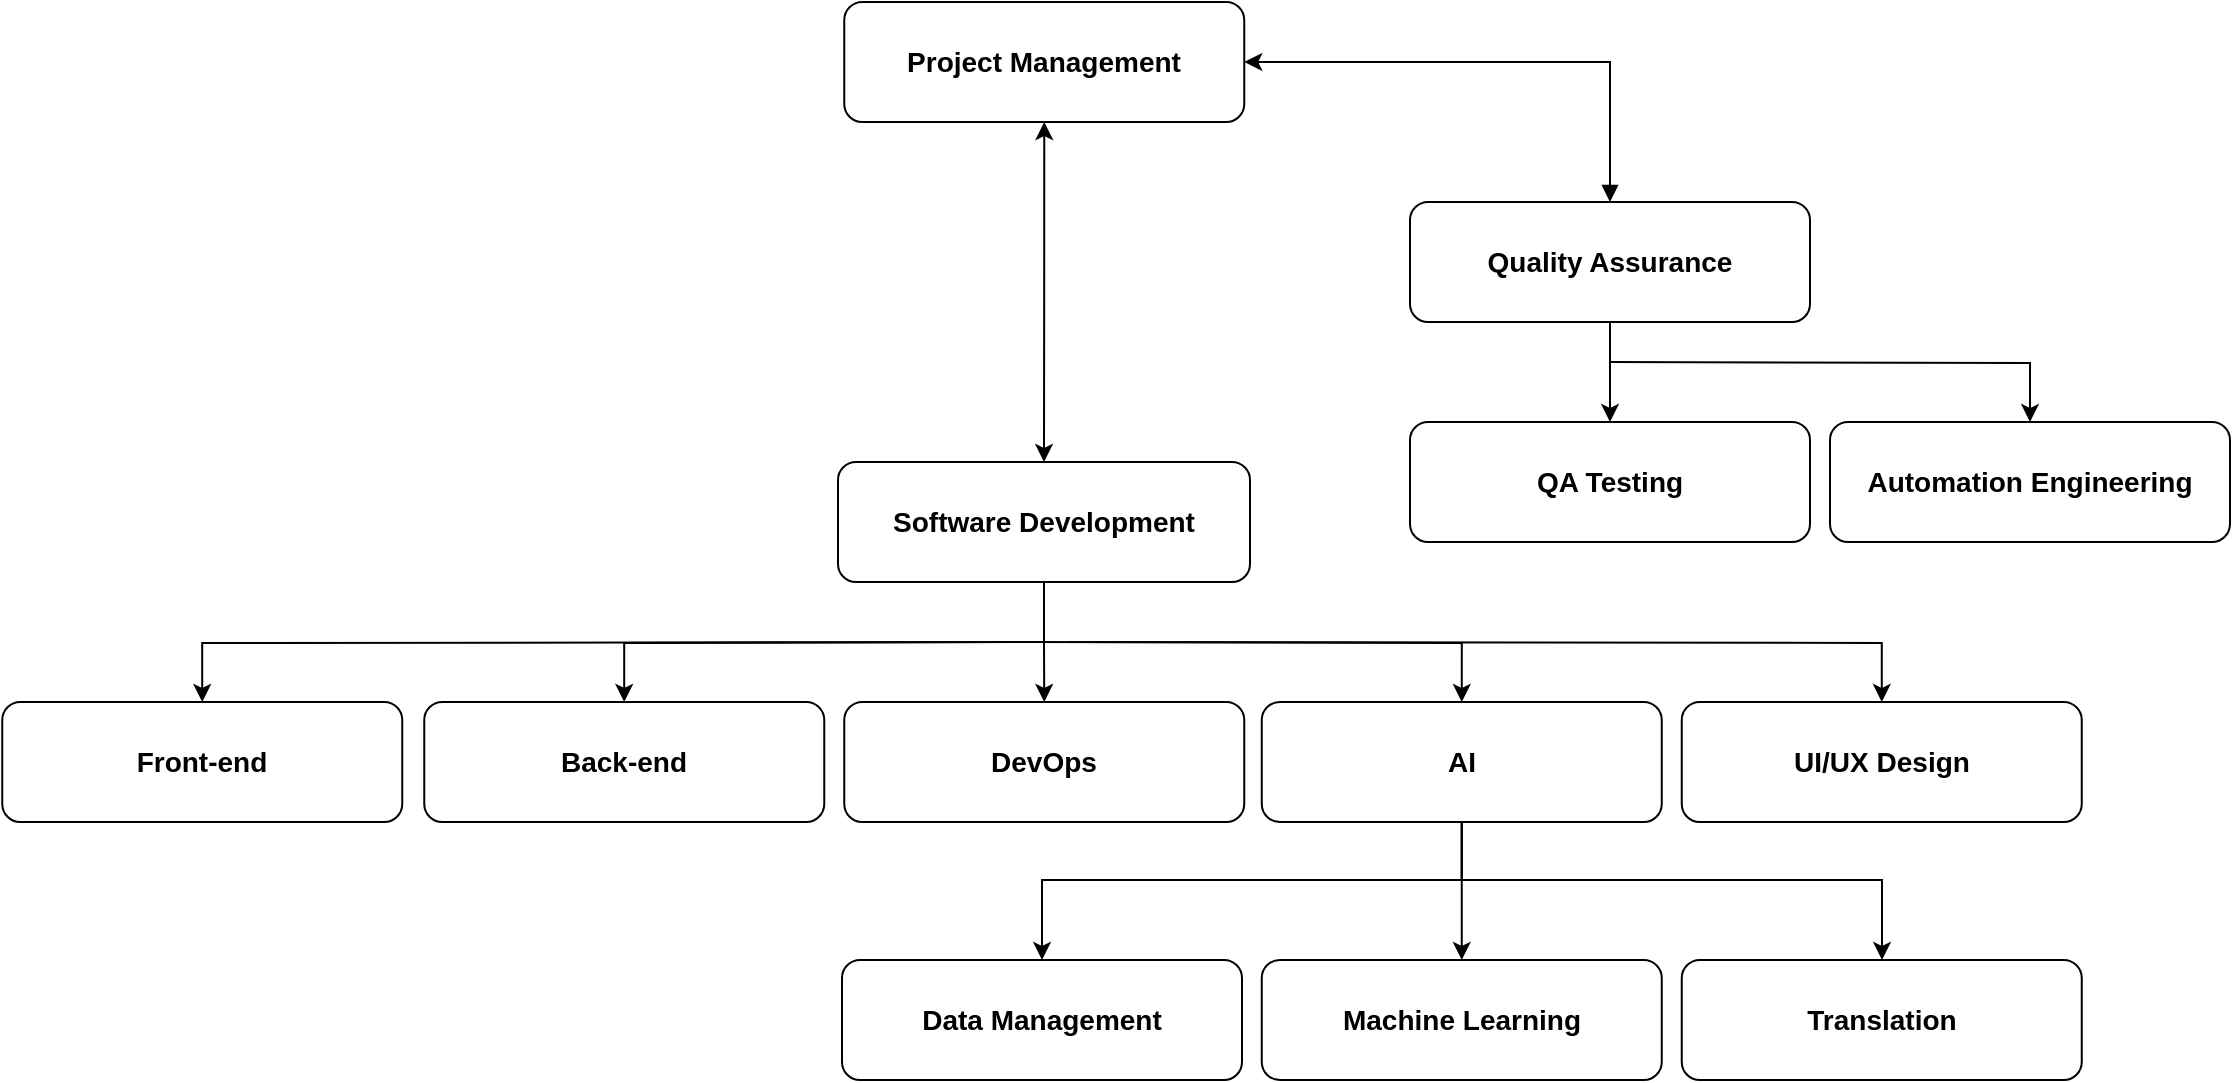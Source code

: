 <mxfile version="24.2.1" type="github">
  <diagram name="Page-1" id="82L-B2ZSY294zVl5sZpA">
    <mxGraphModel dx="2051" dy="712" grid="1" gridSize="10" guides="1" tooltips="1" connect="1" arrows="1" fold="1" page="1" pageScale="1" pageWidth="827" pageHeight="1169" math="0" shadow="0">
      <root>
        <mxCell id="0" />
        <mxCell id="1" parent="0" />
        <mxCell id="OmLeFIbTsn0oFIIFFMY4-1" style="edgeStyle=orthogonalEdgeStyle;rounded=0;orthogonalLoop=1;jettySize=auto;html=1;entryX=0.5;entryY=0;entryDx=0;entryDy=0;exitX=0.5;exitY=1;exitDx=0;exitDy=0;startArrow=classic;startFill=1;" parent="1" source="OmLeFIbTsn0oFIIFFMY4-15" target="OmLeFIbTsn0oFIIFFMY4-10" edge="1">
          <mxGeometry relative="1" as="geometry">
            <mxPoint x="397" y="130" as="sourcePoint" />
          </mxGeometry>
        </mxCell>
        <mxCell id="OmLeFIbTsn0oFIIFFMY4-2" style="edgeStyle=orthogonalEdgeStyle;rounded=0;orthogonalLoop=1;jettySize=auto;html=1;entryX=1;entryY=0.5;entryDx=0;entryDy=0;exitX=0.5;exitY=0;exitDx=0;exitDy=0;startArrow=block;startFill=1;" parent="1" source="OmLeFIbTsn0oFIIFFMY4-18" target="OmLeFIbTsn0oFIIFFMY4-15" edge="1">
          <mxGeometry relative="1" as="geometry">
            <Array as="points">
              <mxPoint x="680" y="100" />
            </Array>
            <mxPoint x="397" y="130" as="sourcePoint" />
          </mxGeometry>
        </mxCell>
        <mxCell id="OmLeFIbTsn0oFIIFFMY4-5" style="edgeStyle=orthogonalEdgeStyle;rounded=0;orthogonalLoop=1;jettySize=auto;html=1;entryX=0.5;entryY=0;entryDx=0;entryDy=0;" parent="1" source="OmLeFIbTsn0oFIIFFMY4-10" target="OmLeFIbTsn0oFIIFFMY4-21" edge="1">
          <mxGeometry relative="1" as="geometry" />
        </mxCell>
        <mxCell id="OmLeFIbTsn0oFIIFFMY4-6" style="edgeStyle=orthogonalEdgeStyle;rounded=0;orthogonalLoop=1;jettySize=auto;html=1;" parent="1" target="OmLeFIbTsn0oFIIFFMY4-20" edge="1">
          <mxGeometry relative="1" as="geometry">
            <mxPoint x="396" y="390" as="sourcePoint" />
          </mxGeometry>
        </mxCell>
        <mxCell id="OmLeFIbTsn0oFIIFFMY4-7" style="edgeStyle=orthogonalEdgeStyle;rounded=0;orthogonalLoop=1;jettySize=auto;html=1;entryX=0.5;entryY=0;entryDx=0;entryDy=0;" parent="1" target="OmLeFIbTsn0oFIIFFMY4-19" edge="1">
          <mxGeometry relative="1" as="geometry">
            <mxPoint x="389" y="390" as="sourcePoint" />
          </mxGeometry>
        </mxCell>
        <mxCell id="OmLeFIbTsn0oFIIFFMY4-8" style="edgeStyle=orthogonalEdgeStyle;rounded=0;orthogonalLoop=1;jettySize=auto;html=1;entryX=0.5;entryY=0;entryDx=0;entryDy=0;" parent="1" target="OmLeFIbTsn0oFIIFFMY4-22" edge="1">
          <mxGeometry relative="1" as="geometry">
            <mxPoint x="389" y="390" as="sourcePoint" />
          </mxGeometry>
        </mxCell>
        <mxCell id="OmLeFIbTsn0oFIIFFMY4-9" style="edgeStyle=orthogonalEdgeStyle;rounded=0;orthogonalLoop=1;jettySize=auto;html=1;entryX=0.5;entryY=0;entryDx=0;entryDy=0;" parent="1" target="OmLeFIbTsn0oFIIFFMY4-23" edge="1">
          <mxGeometry relative="1" as="geometry">
            <mxPoint x="409" y="390" as="sourcePoint" />
          </mxGeometry>
        </mxCell>
        <mxCell id="OmLeFIbTsn0oFIIFFMY4-10" value="&lt;span style=&quot;font-size: 14px;&quot;&gt;&lt;b&gt;Software Development&lt;/b&gt;&lt;/span&gt;" style="rounded=1;whiteSpace=wrap;html=1;" parent="1" vertex="1">
          <mxGeometry x="294" y="300" width="206" height="60" as="geometry" />
        </mxCell>
        <mxCell id="OmLeFIbTsn0oFIIFFMY4-15" value="&lt;span style=&quot;font-size: 14px;&quot;&gt;&lt;b&gt;Project Management&lt;/b&gt;&lt;/span&gt;" style="rounded=1;whiteSpace=wrap;html=1;" parent="1" vertex="1">
          <mxGeometry x="297.13" y="70" width="200" height="60" as="geometry" />
        </mxCell>
        <mxCell id="OmLeFIbTsn0oFIIFFMY4-16" style="edgeStyle=orthogonalEdgeStyle;rounded=0;orthogonalLoop=1;jettySize=auto;html=1;entryX=0.5;entryY=0;entryDx=0;entryDy=0;" parent="1" source="OmLeFIbTsn0oFIIFFMY4-18" target="OmLeFIbTsn0oFIIFFMY4-24" edge="1">
          <mxGeometry relative="1" as="geometry" />
        </mxCell>
        <mxCell id="OmLeFIbTsn0oFIIFFMY4-17" style="edgeStyle=orthogonalEdgeStyle;rounded=0;orthogonalLoop=1;jettySize=auto;html=1;entryX=0.5;entryY=0;entryDx=0;entryDy=0;" parent="1" target="OmLeFIbTsn0oFIIFFMY4-25" edge="1">
          <mxGeometry relative="1" as="geometry">
            <mxPoint x="680" y="250" as="sourcePoint" />
          </mxGeometry>
        </mxCell>
        <mxCell id="OmLeFIbTsn0oFIIFFMY4-18" value="&lt;span style=&quot;font-size: 14px;&quot;&gt;&lt;b&gt;Quality Assurance&lt;/b&gt;&lt;/span&gt;" style="rounded=1;whiteSpace=wrap;html=1;" parent="1" vertex="1">
          <mxGeometry x="580.0" y="170" width="200" height="60" as="geometry" />
        </mxCell>
        <mxCell id="OmLeFIbTsn0oFIIFFMY4-19" value="&lt;span style=&quot;font-size: 14px;&quot;&gt;&lt;b&gt;Front-end&lt;/b&gt;&lt;/span&gt;" style="rounded=1;whiteSpace=wrap;html=1;" parent="1" vertex="1">
          <mxGeometry x="-123.87" y="420" width="200" height="60" as="geometry" />
        </mxCell>
        <mxCell id="OmLeFIbTsn0oFIIFFMY4-20" value="&lt;span style=&quot;font-size: 14px;&quot;&gt;&lt;b&gt;Back-end&lt;/b&gt;&lt;/span&gt;" style="rounded=1;whiteSpace=wrap;html=1;" parent="1" vertex="1">
          <mxGeometry x="87.13" y="420" width="200" height="60" as="geometry" />
        </mxCell>
        <mxCell id="OmLeFIbTsn0oFIIFFMY4-21" value="&lt;span style=&quot;font-size: 14px;&quot;&gt;&lt;b&gt;DevOps&lt;/b&gt;&lt;/span&gt;" style="rounded=1;whiteSpace=wrap;html=1;" parent="1" vertex="1">
          <mxGeometry x="297.13" y="420" width="200" height="60" as="geometry" />
        </mxCell>
        <mxCell id="Boxv59BXDJHPMvT0WCM8-4" style="edgeStyle=orthogonalEdgeStyle;rounded=0;orthogonalLoop=1;jettySize=auto;html=1;exitX=0.5;exitY=1;exitDx=0;exitDy=0;entryX=0.5;entryY=0;entryDx=0;entryDy=0;" parent="1" source="OmLeFIbTsn0oFIIFFMY4-22" target="Boxv59BXDJHPMvT0WCM8-2" edge="1">
          <mxGeometry relative="1" as="geometry" />
        </mxCell>
        <mxCell id="Boxv59BXDJHPMvT0WCM8-5" style="edgeStyle=orthogonalEdgeStyle;rounded=0;orthogonalLoop=1;jettySize=auto;html=1;" parent="1" source="OmLeFIbTsn0oFIIFFMY4-22" target="Boxv59BXDJHPMvT0WCM8-1" edge="1">
          <mxGeometry relative="1" as="geometry">
            <Array as="points">
              <mxPoint x="606" y="509" />
              <mxPoint x="396" y="509" />
            </Array>
          </mxGeometry>
        </mxCell>
        <mxCell id="Boxv59BXDJHPMvT0WCM8-6" style="edgeStyle=orthogonalEdgeStyle;rounded=0;orthogonalLoop=1;jettySize=auto;html=1;" parent="1" source="OmLeFIbTsn0oFIIFFMY4-22" target="Boxv59BXDJHPMvT0WCM8-3" edge="1">
          <mxGeometry relative="1" as="geometry">
            <Array as="points">
              <mxPoint x="606" y="509" />
              <mxPoint x="816" y="509" />
            </Array>
          </mxGeometry>
        </mxCell>
        <mxCell id="OmLeFIbTsn0oFIIFFMY4-22" value="&lt;span style=&quot;font-size: 14px;&quot;&gt;&lt;b&gt;AI&lt;/b&gt;&lt;/span&gt;" style="rounded=1;whiteSpace=wrap;html=1;" parent="1" vertex="1">
          <mxGeometry x="505.88" y="420" width="200" height="60" as="geometry" />
        </mxCell>
        <mxCell id="OmLeFIbTsn0oFIIFFMY4-23" value="&lt;span style=&quot;font-size: 14px;&quot;&gt;&lt;b&gt;UI/UX Design&lt;/b&gt;&lt;/span&gt;" style="rounded=1;whiteSpace=wrap;html=1;" parent="1" vertex="1">
          <mxGeometry x="715.88" y="420" width="200" height="60" as="geometry" />
        </mxCell>
        <mxCell id="OmLeFIbTsn0oFIIFFMY4-24" value="&lt;span style=&quot;font-size: 14px;&quot;&gt;&lt;b&gt;QA Testing&lt;/b&gt;&lt;/span&gt;" style="rounded=1;whiteSpace=wrap;html=1;" parent="1" vertex="1">
          <mxGeometry x="580.0" y="280" width="200" height="60" as="geometry" />
        </mxCell>
        <mxCell id="OmLeFIbTsn0oFIIFFMY4-25" value="&lt;span style=&quot;font-size: 14px;&quot;&gt;&lt;b&gt;Automation Engineering&lt;/b&gt;&lt;/span&gt;" style="rounded=1;whiteSpace=wrap;html=1;" parent="1" vertex="1">
          <mxGeometry x="790" y="280" width="200" height="60" as="geometry" />
        </mxCell>
        <mxCell id="Boxv59BXDJHPMvT0WCM8-1" value="&lt;span style=&quot;font-size: 14px;&quot;&gt;&lt;b&gt;Data Management&lt;/b&gt;&lt;/span&gt;" style="rounded=1;whiteSpace=wrap;html=1;" parent="1" vertex="1">
          <mxGeometry x="296" y="549" width="200" height="60" as="geometry" />
        </mxCell>
        <mxCell id="Boxv59BXDJHPMvT0WCM8-2" value="&lt;span style=&quot;font-size: 14px;&quot;&gt;&lt;b&gt;Machine Learning&lt;/b&gt;&lt;/span&gt;" style="rounded=1;whiteSpace=wrap;html=1;" parent="1" vertex="1">
          <mxGeometry x="505.88" y="549" width="200" height="60" as="geometry" />
        </mxCell>
        <mxCell id="Boxv59BXDJHPMvT0WCM8-3" value="&lt;span style=&quot;font-size: 14px;&quot;&gt;&lt;b&gt;Translation&lt;/b&gt;&lt;/span&gt;" style="rounded=1;whiteSpace=wrap;html=1;" parent="1" vertex="1">
          <mxGeometry x="715.88" y="549" width="200" height="60" as="geometry" />
        </mxCell>
      </root>
    </mxGraphModel>
  </diagram>
</mxfile>
